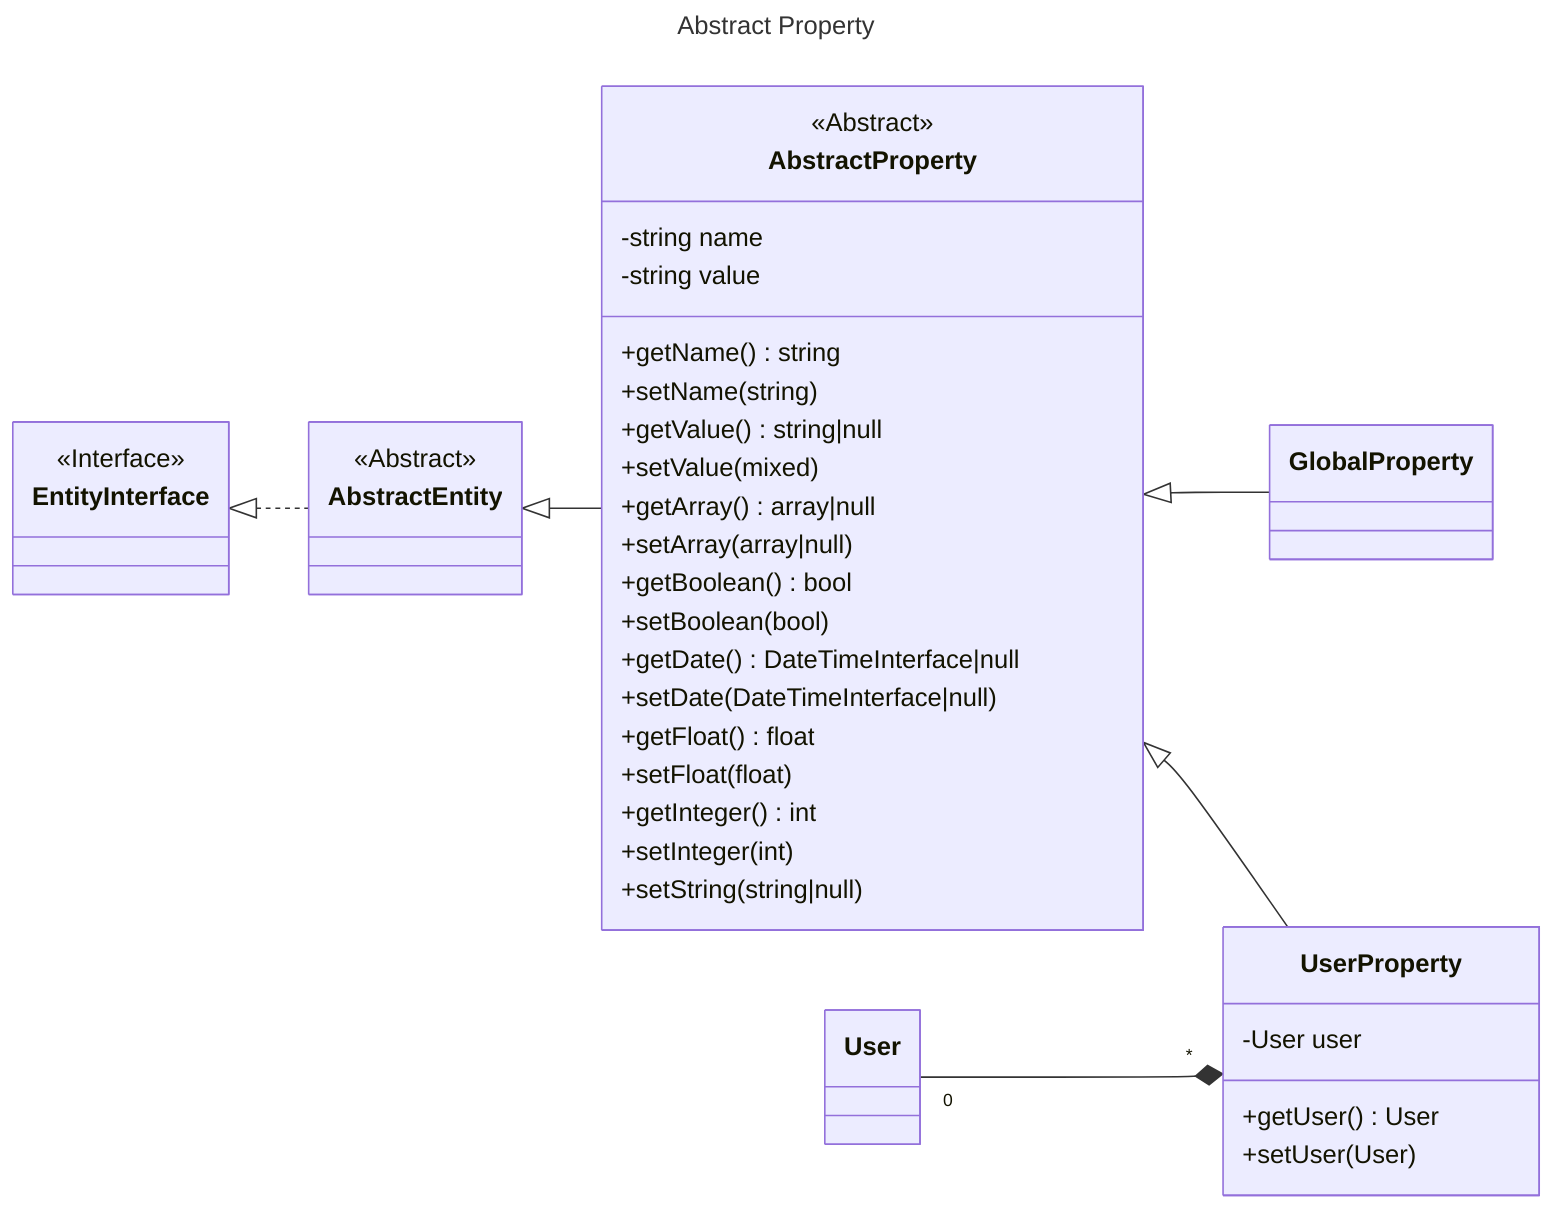 ---
title: Abstract Property
---
classDiagram
    direction LR

    class AbstractProperty {
        <<Abstract>>
        -string name
        -string value
        +getName() string
        +setName(string)
        +getValue() string|null
        +setValue(mixed)
        +getArray() array|null
        +setArray(array|null)
        +getBoolean() bool
        +setBoolean(bool)
        +getDate() DateTimeInterface|null
        +setDate(DateTimeInterface|null)
        +getFloat() float
        +setFloat(float)
        +getInteger() int
        +setInteger(int)
        +setString(string|null)
    }

    class EntityInterface {
        <<Interface>>
    }

    class AbstractEntity {
        <<Abstract>>
    }

    class UserProperty {
        -User user
        +getUser() User
        +setUser(User)
    }

    EntityInterface <|.. AbstractEntity
    AbstractEntity <|-- AbstractProperty
    AbstractProperty <|-- GlobalProperty
    AbstractProperty <|-- UserProperty
    User "0" --* "*" UserProperty

    click EntityInterface call nodeCallback()
    click AbstractEntity call nodeCallback()
    click User call nodeCallback()